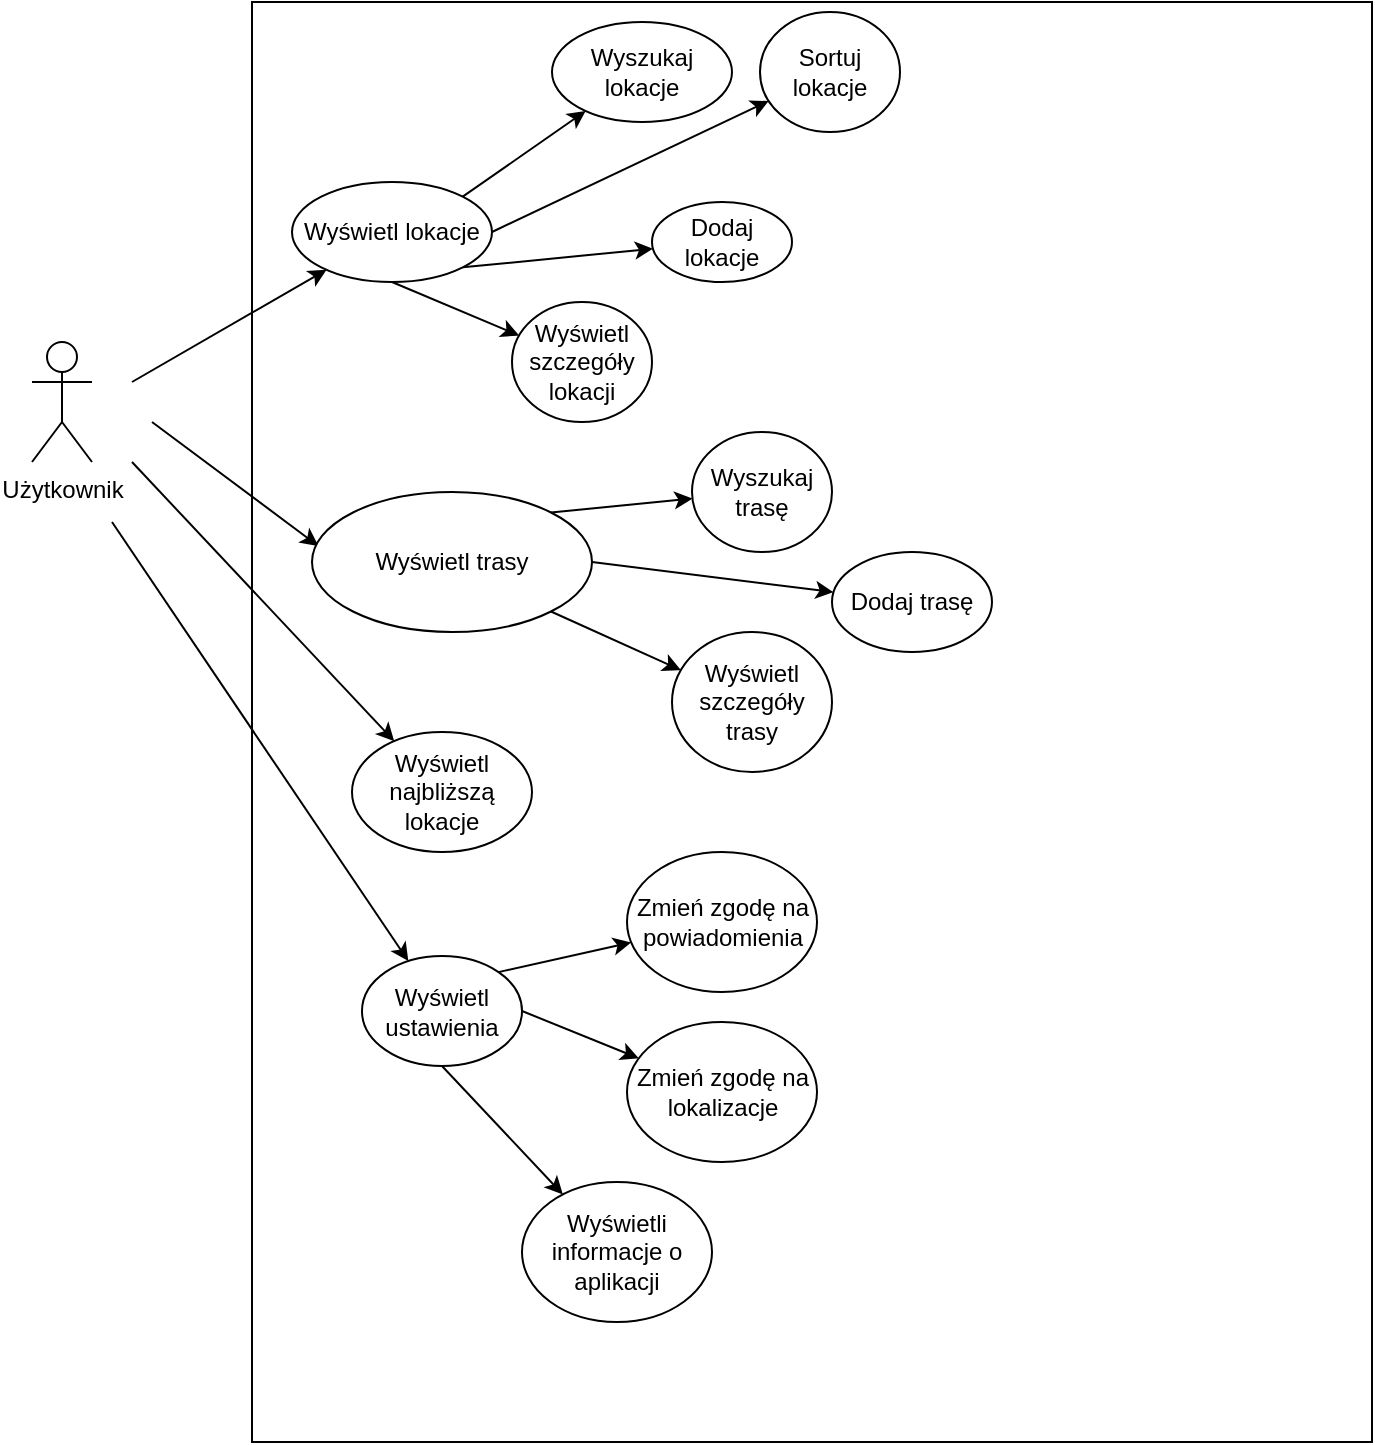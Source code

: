 <mxfile version="20.8.10" type="device"><diagram name="Strona-1" id="M8u__o9fxznkOxwZogIG"><mxGraphModel dx="1036" dy="606" grid="1" gridSize="10" guides="1" tooltips="1" connect="1" arrows="1" fold="1" page="1" pageScale="1" pageWidth="827" pageHeight="1169" math="0" shadow="0"><root><mxCell id="0"/><mxCell id="1" parent="0"/><mxCell id="KxbBoUINT1NPbb27ikut-1" value="" style="rounded=0;whiteSpace=wrap;html=1;" parent="1" vertex="1"><mxGeometry x="160" y="80" width="560" height="720" as="geometry"/></mxCell><mxCell id="KxbBoUINT1NPbb27ikut-17" style="edgeStyle=none;orthogonalLoop=1;jettySize=auto;html=1;strokeColor=default;" parent="1" target="KxbBoUINT1NPbb27ikut-5" edge="1"><mxGeometry relative="1" as="geometry"><mxPoint x="100" y="270" as="sourcePoint"/></mxGeometry></mxCell><mxCell id="KxbBoUINT1NPbb27ikut-18" style="edgeStyle=none;orthogonalLoop=1;jettySize=auto;html=1;entryX=0.023;entryY=0.386;entryDx=0;entryDy=0;entryPerimeter=0;strokeColor=default;" parent="1" target="KxbBoUINT1NPbb27ikut-6" edge="1"><mxGeometry relative="1" as="geometry"><mxPoint x="110" y="290" as="sourcePoint"/></mxGeometry></mxCell><mxCell id="KxbBoUINT1NPbb27ikut-19" style="edgeStyle=none;orthogonalLoop=1;jettySize=auto;html=1;strokeColor=default;" parent="1" target="KxbBoUINT1NPbb27ikut-7" edge="1"><mxGeometry relative="1" as="geometry"><mxPoint x="100" y="310" as="sourcePoint"/></mxGeometry></mxCell><mxCell id="KxbBoUINT1NPbb27ikut-27" style="edgeStyle=none;orthogonalLoop=1;jettySize=auto;html=1;strokeColor=default;" parent="1" target="KxbBoUINT1NPbb27ikut-26" edge="1"><mxGeometry relative="1" as="geometry"><mxPoint x="90" y="340" as="sourcePoint"/></mxGeometry></mxCell><mxCell id="KxbBoUINT1NPbb27ikut-2" value="Użytkownik" style="shape=umlActor;verticalLabelPosition=bottom;verticalAlign=top;html=1;outlineConnect=0;" parent="1" vertex="1"><mxGeometry x="50" y="250" width="30" height="60" as="geometry"/></mxCell><mxCell id="KxbBoUINT1NPbb27ikut-11" style="orthogonalLoop=1;jettySize=auto;html=1;exitX=1;exitY=0;exitDx=0;exitDy=0;strokeColor=none;" parent="1" source="KxbBoUINT1NPbb27ikut-5" target="KxbBoUINT1NPbb27ikut-8" edge="1"><mxGeometry relative="1" as="geometry"/></mxCell><mxCell id="KxbBoUINT1NPbb27ikut-12" style="edgeStyle=none;orthogonalLoop=1;jettySize=auto;html=1;exitX=1;exitY=0;exitDx=0;exitDy=0;strokeColor=default;" parent="1" source="KxbBoUINT1NPbb27ikut-5" target="KxbBoUINT1NPbb27ikut-8" edge="1"><mxGeometry relative="1" as="geometry"/></mxCell><mxCell id="KxbBoUINT1NPbb27ikut-13" style="edgeStyle=none;orthogonalLoop=1;jettySize=auto;html=1;exitX=1;exitY=0.5;exitDx=0;exitDy=0;strokeColor=default;" parent="1" source="KxbBoUINT1NPbb27ikut-5" target="KxbBoUINT1NPbb27ikut-9" edge="1"><mxGeometry relative="1" as="geometry"/></mxCell><mxCell id="KxbBoUINT1NPbb27ikut-14" style="edgeStyle=none;orthogonalLoop=1;jettySize=auto;html=1;exitX=1;exitY=1;exitDx=0;exitDy=0;strokeColor=default;" parent="1" source="KxbBoUINT1NPbb27ikut-5" target="KxbBoUINT1NPbb27ikut-10" edge="1"><mxGeometry relative="1" as="geometry"/></mxCell><mxCell id="KxbBoUINT1NPbb27ikut-25" style="edgeStyle=none;orthogonalLoop=1;jettySize=auto;html=1;exitX=0.5;exitY=1;exitDx=0;exitDy=0;strokeColor=default;" parent="1" source="KxbBoUINT1NPbb27ikut-5" target="KxbBoUINT1NPbb27ikut-24" edge="1"><mxGeometry relative="1" as="geometry"/></mxCell><mxCell id="KxbBoUINT1NPbb27ikut-5" value="Wyświetl lokacje" style="ellipse;whiteSpace=wrap;html=1;" parent="1" vertex="1"><mxGeometry x="180" y="170" width="100" height="50" as="geometry"/></mxCell><mxCell id="KxbBoUINT1NPbb27ikut-20" style="edgeStyle=none;orthogonalLoop=1;jettySize=auto;html=1;exitX=1;exitY=0;exitDx=0;exitDy=0;strokeColor=default;" parent="1" source="KxbBoUINT1NPbb27ikut-6" target="KxbBoUINT1NPbb27ikut-15" edge="1"><mxGeometry relative="1" as="geometry"/></mxCell><mxCell id="KxbBoUINT1NPbb27ikut-21" style="edgeStyle=none;orthogonalLoop=1;jettySize=auto;html=1;exitX=1;exitY=0.5;exitDx=0;exitDy=0;strokeColor=default;" parent="1" source="KxbBoUINT1NPbb27ikut-6" target="KxbBoUINT1NPbb27ikut-16" edge="1"><mxGeometry relative="1" as="geometry"/></mxCell><mxCell id="KxbBoUINT1NPbb27ikut-23" style="edgeStyle=none;orthogonalLoop=1;jettySize=auto;html=1;exitX=1;exitY=1;exitDx=0;exitDy=0;strokeColor=default;" parent="1" source="KxbBoUINT1NPbb27ikut-6" target="KxbBoUINT1NPbb27ikut-22" edge="1"><mxGeometry relative="1" as="geometry"/></mxCell><mxCell id="KxbBoUINT1NPbb27ikut-6" value="Wyświetl trasy" style="ellipse;whiteSpace=wrap;html=1;" parent="1" vertex="1"><mxGeometry x="190" y="325" width="140" height="70" as="geometry"/></mxCell><mxCell id="KxbBoUINT1NPbb27ikut-7" value="Wyświetl najbliższą lokacje" style="ellipse;whiteSpace=wrap;html=1;" parent="1" vertex="1"><mxGeometry x="210" y="445" width="90" height="60" as="geometry"/></mxCell><mxCell id="KxbBoUINT1NPbb27ikut-8" value="Wyszukaj lokacje" style="ellipse;whiteSpace=wrap;html=1;" parent="1" vertex="1"><mxGeometry x="310" y="90" width="90" height="50" as="geometry"/></mxCell><mxCell id="KxbBoUINT1NPbb27ikut-9" value="Sortuj lokacje" style="ellipse;whiteSpace=wrap;html=1;" parent="1" vertex="1"><mxGeometry x="414" y="85" width="70" height="60" as="geometry"/></mxCell><mxCell id="KxbBoUINT1NPbb27ikut-10" value="Dodaj lokacje" style="ellipse;whiteSpace=wrap;html=1;" parent="1" vertex="1"><mxGeometry x="360" y="180" width="70" height="40" as="geometry"/></mxCell><mxCell id="KxbBoUINT1NPbb27ikut-15" value="Wyszukaj trasę" style="ellipse;whiteSpace=wrap;html=1;" parent="1" vertex="1"><mxGeometry x="380" y="295" width="70" height="60" as="geometry"/></mxCell><mxCell id="KxbBoUINT1NPbb27ikut-16" value="Dodaj trasę" style="ellipse;whiteSpace=wrap;html=1;" parent="1" vertex="1"><mxGeometry x="450" y="355" width="80" height="50" as="geometry"/></mxCell><mxCell id="KxbBoUINT1NPbb27ikut-22" value="Wyświetl szczegóły trasy" style="ellipse;whiteSpace=wrap;html=1;" parent="1" vertex="1"><mxGeometry x="370" y="395" width="80" height="70" as="geometry"/></mxCell><mxCell id="KxbBoUINT1NPbb27ikut-24" value="Wyświetl szczegóły lokacji" style="ellipse;whiteSpace=wrap;html=1;" parent="1" vertex="1"><mxGeometry x="290" y="230" width="70" height="60" as="geometry"/></mxCell><mxCell id="KxbBoUINT1NPbb27ikut-31" style="edgeStyle=none;orthogonalLoop=1;jettySize=auto;html=1;exitX=1;exitY=0;exitDx=0;exitDy=0;strokeColor=default;" parent="1" source="KxbBoUINT1NPbb27ikut-26" target="KxbBoUINT1NPbb27ikut-28" edge="1"><mxGeometry relative="1" as="geometry"/></mxCell><mxCell id="KxbBoUINT1NPbb27ikut-32" style="edgeStyle=none;orthogonalLoop=1;jettySize=auto;html=1;exitX=1;exitY=0.5;exitDx=0;exitDy=0;strokeColor=default;" parent="1" source="KxbBoUINT1NPbb27ikut-26" target="KxbBoUINT1NPbb27ikut-29" edge="1"><mxGeometry relative="1" as="geometry"/></mxCell><mxCell id="KxbBoUINT1NPbb27ikut-33" style="edgeStyle=none;orthogonalLoop=1;jettySize=auto;html=1;exitX=0.5;exitY=1;exitDx=0;exitDy=0;strokeColor=default;" parent="1" source="KxbBoUINT1NPbb27ikut-26" target="KxbBoUINT1NPbb27ikut-30" edge="1"><mxGeometry relative="1" as="geometry"/></mxCell><mxCell id="KxbBoUINT1NPbb27ikut-26" value="Wyświetl ustawienia" style="ellipse;whiteSpace=wrap;html=1;" parent="1" vertex="1"><mxGeometry x="215" y="557" width="80" height="55" as="geometry"/></mxCell><mxCell id="KxbBoUINT1NPbb27ikut-28" value="Zmień zgodę na powiadomienia" style="ellipse;whiteSpace=wrap;html=1;" parent="1" vertex="1"><mxGeometry x="347.5" y="505" width="95" height="70" as="geometry"/></mxCell><mxCell id="KxbBoUINT1NPbb27ikut-29" value="Zmień zgodę na lokalizacje" style="ellipse;whiteSpace=wrap;html=1;" parent="1" vertex="1"><mxGeometry x="347.5" y="590" width="95" height="70" as="geometry"/></mxCell><mxCell id="KxbBoUINT1NPbb27ikut-30" value="Wyświetli informacje o aplikacji" style="ellipse;whiteSpace=wrap;html=1;" parent="1" vertex="1"><mxGeometry x="295" y="670" width="95" height="70" as="geometry"/></mxCell></root></mxGraphModel></diagram></mxfile>